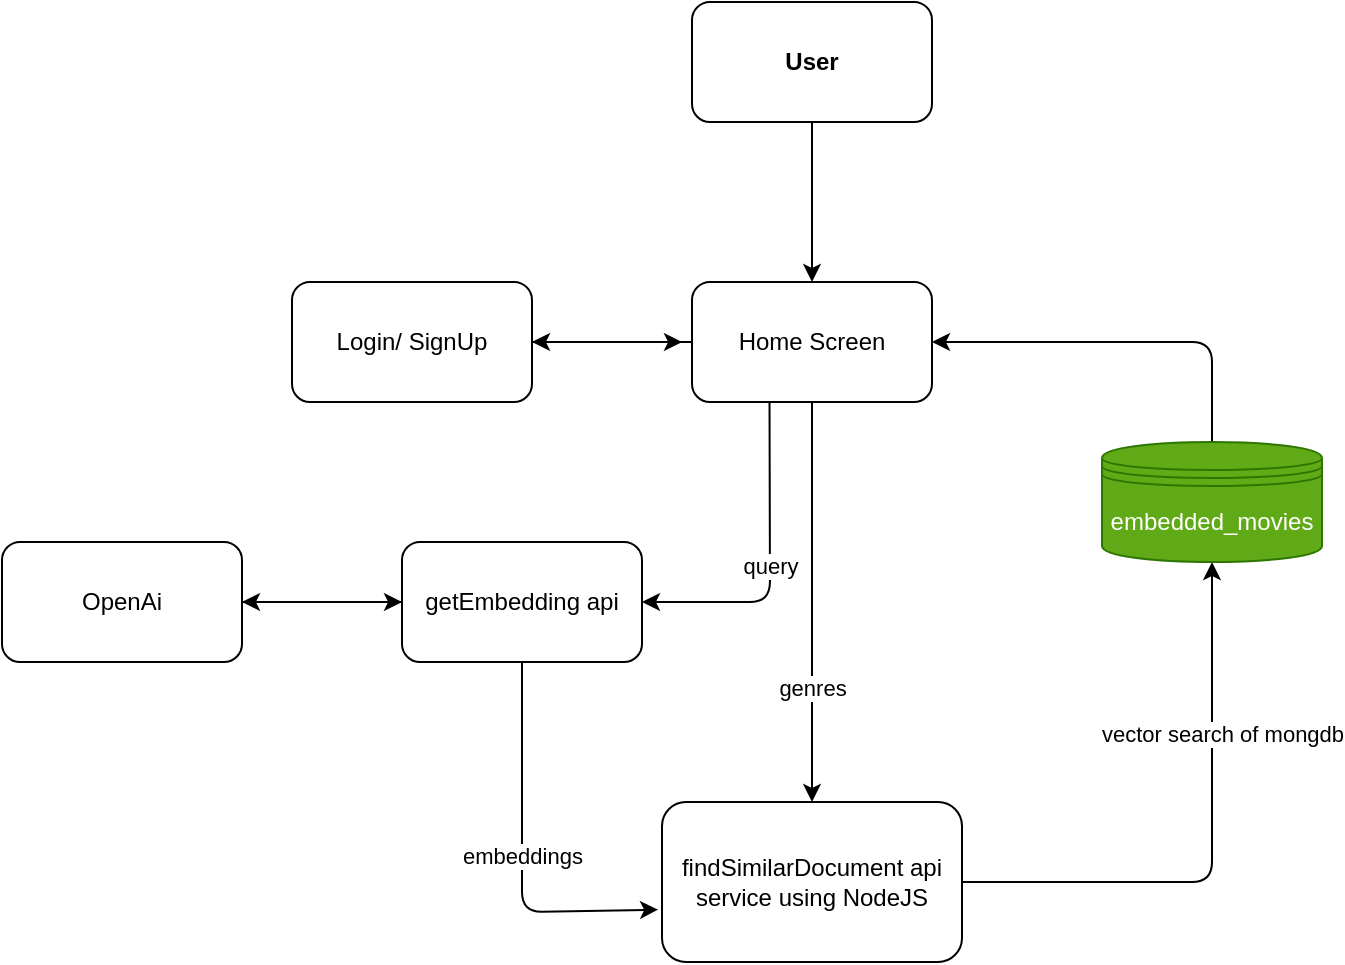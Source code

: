 <mxfile>
    <diagram id="1ii7Grmnx-tWxM8KSAMK" name="Page-1">
        <mxGraphModel dx="1124" dy="527" grid="1" gridSize="10" guides="1" tooltips="1" connect="1" arrows="1" fold="1" page="1" pageScale="1" pageWidth="850" pageHeight="1100" math="0" shadow="0">
            <root>
                <mxCell id="0"/>
                <mxCell id="1" parent="0"/>
                <mxCell id="2" value="" style="edgeStyle=none;html=1;" parent="1" source="3" target="6" edge="1">
                    <mxGeometry relative="1" as="geometry"/>
                </mxCell>
                <mxCell id="3" value="&lt;b&gt;User&lt;/b&gt;" style="rounded=1;whiteSpace=wrap;html=1;" parent="1" vertex="1">
                    <mxGeometry x="365" y="80" width="120" height="60" as="geometry"/>
                </mxCell>
                <mxCell id="4" value="" style="edgeStyle=none;html=1;" parent="1" source="6" target="8" edge="1">
                    <mxGeometry relative="1" as="geometry"/>
                </mxCell>
                <mxCell id="15" value="query" style="edgeStyle=none;html=1;exitX=0.323;exitY=1.006;exitDx=0;exitDy=0;exitPerimeter=0;" parent="1" source="6" target="14" edge="1">
                    <mxGeometry relative="1" as="geometry">
                        <Array as="points">
                            <mxPoint x="404" y="380"/>
                        </Array>
                    </mxGeometry>
                </mxCell>
                <mxCell id="16" value="genres" style="edgeStyle=none;html=1;exitX=0.5;exitY=1;exitDx=0;exitDy=0;entryX=0.5;entryY=0;entryDx=0;entryDy=0;" parent="1" source="6" target="11" edge="1">
                    <mxGeometry x="0.429" relative="1" as="geometry">
                        <Array as="points">
                            <mxPoint x="425" y="440"/>
                        </Array>
                        <mxPoint as="offset"/>
                    </mxGeometry>
                </mxCell>
                <mxCell id="6" value="Home Screen" style="whiteSpace=wrap;html=1;rounded=1;" parent="1" vertex="1">
                    <mxGeometry x="365" y="220" width="120" height="60" as="geometry"/>
                </mxCell>
                <mxCell id="7" style="edgeStyle=none;html=1;" parent="1" source="8" edge="1">
                    <mxGeometry relative="1" as="geometry">
                        <mxPoint x="360" y="250" as="targetPoint"/>
                    </mxGeometry>
                </mxCell>
                <mxCell id="8" value="Login/ SignUp" style="whiteSpace=wrap;html=1;rounded=1;" parent="1" vertex="1">
                    <mxGeometry x="165" y="220" width="120" height="60" as="geometry"/>
                </mxCell>
                <mxCell id="9" value="vector search of mongdb" style="edgeStyle=none;html=1;exitX=1;exitY=0.5;exitDx=0;exitDy=0;entryX=0.5;entryY=1;entryDx=0;entryDy=0;" parent="1" source="11" target="13" edge="1">
                    <mxGeometry x="0.4" y="-5" relative="1" as="geometry">
                        <Array as="points">
                            <mxPoint x="625" y="520"/>
                            <mxPoint x="625" y="390"/>
                        </Array>
                        <mxPoint as="offset"/>
                    </mxGeometry>
                </mxCell>
                <mxCell id="11" value="findSimilarDocument api&lt;br&gt;service using NodeJS" style="whiteSpace=wrap;html=1;rounded=1;" parent="1" vertex="1">
                    <mxGeometry x="350" y="480" width="150" height="80" as="geometry"/>
                </mxCell>
                <mxCell id="12" style="edgeStyle=none;html=1;entryX=1;entryY=0.5;entryDx=0;entryDy=0;" parent="1" source="13" target="6" edge="1">
                    <mxGeometry relative="1" as="geometry">
                        <Array as="points">
                            <mxPoint x="625" y="250"/>
                        </Array>
                    </mxGeometry>
                </mxCell>
                <mxCell id="13" value="embedded_movies&lt;br&gt;" style="shape=datastore;whiteSpace=wrap;html=1;fillColor=#60a917;fontColor=#ffffff;strokeColor=#2D7600;" parent="1" vertex="1">
                    <mxGeometry x="570" y="300" width="110" height="60" as="geometry"/>
                </mxCell>
                <mxCell id="18" value="" style="edgeStyle=none;html=1;" parent="1" source="14" target="17" edge="1">
                    <mxGeometry relative="1" as="geometry"/>
                </mxCell>
                <mxCell id="20" value="embeddings" style="edgeStyle=none;html=1;entryX=-0.013;entryY=0.673;entryDx=0;entryDy=0;entryPerimeter=0;" parent="1" source="14" target="11" edge="1">
                    <mxGeometry relative="1" as="geometry">
                        <Array as="points">
                            <mxPoint x="280" y="535"/>
                        </Array>
                    </mxGeometry>
                </mxCell>
                <mxCell id="14" value="getEmbedding api" style="whiteSpace=wrap;html=1;rounded=1;" parent="1" vertex="1">
                    <mxGeometry x="220" y="350" width="120" height="60" as="geometry"/>
                </mxCell>
                <mxCell id="19" style="edgeStyle=none;html=1;" parent="1" source="17" target="14" edge="1">
                    <mxGeometry relative="1" as="geometry"/>
                </mxCell>
                <mxCell id="17" value="OpenAi" style="whiteSpace=wrap;html=1;rounded=1;" parent="1" vertex="1">
                    <mxGeometry x="20" y="350" width="120" height="60" as="geometry"/>
                </mxCell>
            </root>
        </mxGraphModel>
    </diagram>
</mxfile>
